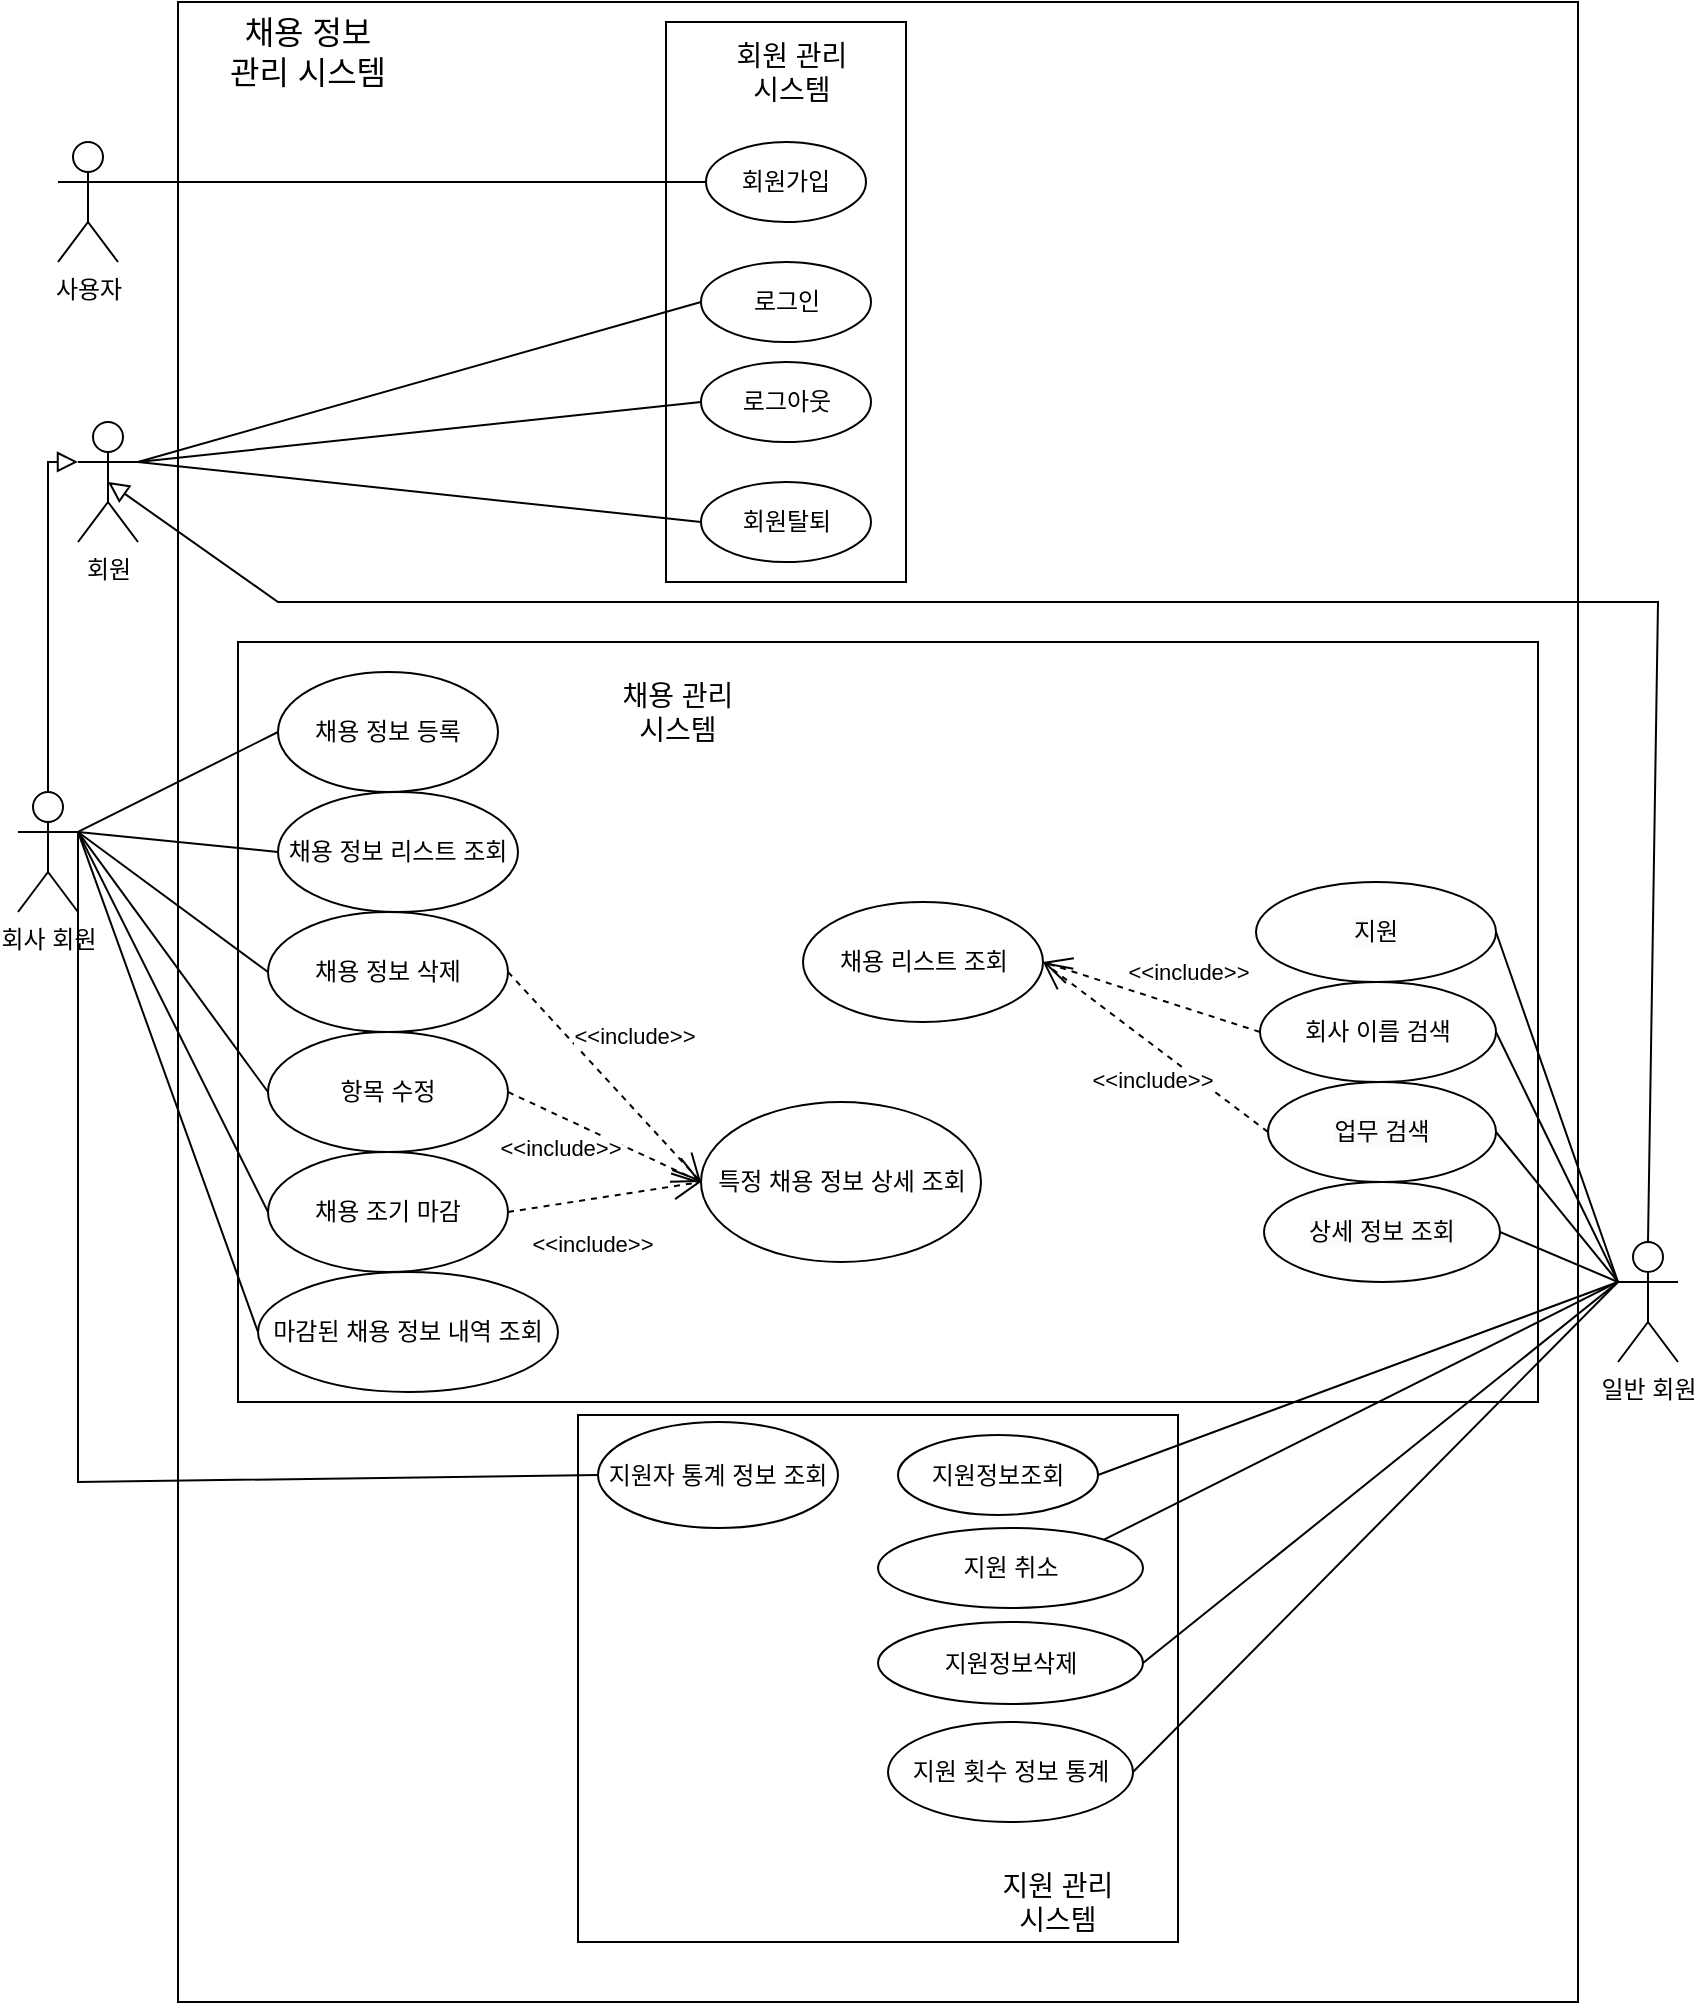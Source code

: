 <mxfile version="21.2.9" type="device">
  <diagram id="zkdOYTn5vW0a3zdd7zKN" name="페이지-2">
    <mxGraphModel dx="1050" dy="1742" grid="1" gridSize="10" guides="1" tooltips="1" connect="1" arrows="1" fold="1" page="1" pageScale="1" pageWidth="827" pageHeight="1169" math="0" shadow="0">
      <root>
        <mxCell id="0" />
        <mxCell id="1" parent="0" />
        <mxCell id="NG4u67nRFbZLVWhVFrk5-1" value="" style="rounded=0;whiteSpace=wrap;html=1;" parent="1" vertex="1">
          <mxGeometry x="150" y="-380" width="700" height="1000" as="geometry" />
        </mxCell>
        <mxCell id="TFM604kP1vKxrepBITnh-19" value="" style="rounded=0;whiteSpace=wrap;html=1;" parent="1" vertex="1">
          <mxGeometry x="350" y="326.5" width="300" height="263.5" as="geometry" />
        </mxCell>
        <mxCell id="TFM604kP1vKxrepBITnh-17" value="" style="rounded=0;whiteSpace=wrap;html=1;" parent="1" vertex="1">
          <mxGeometry x="180" y="-60" width="650" height="380" as="geometry" />
        </mxCell>
        <mxCell id="TFM604kP1vKxrepBITnh-15" value="" style="rounded=0;whiteSpace=wrap;html=1;" parent="1" vertex="1">
          <mxGeometry x="394" y="-370" width="120" height="280" as="geometry" />
        </mxCell>
        <mxCell id="FRXnbz1p3JDmP8_7-DGu-1" value="사용자" style="shape=umlActor;verticalLabelPosition=bottom;verticalAlign=top;html=1;" parent="1" vertex="1">
          <mxGeometry x="90" y="-310" width="30" height="60" as="geometry" />
        </mxCell>
        <mxCell id="FRXnbz1p3JDmP8_7-DGu-9" value="&lt;font style=&quot;font-size: 12px;&quot;&gt;회원가입&lt;/font&gt;" style="ellipse;whiteSpace=wrap;html=1;" parent="1" vertex="1">
          <mxGeometry x="414" y="-310" width="80" height="40" as="geometry" />
        </mxCell>
        <mxCell id="Z6H-5D1DCtQ5bn0lpksQ-1" value="" style="endArrow=none;html=1;rounded=0;exitX=1;exitY=0.333;exitDx=0;exitDy=0;exitPerimeter=0;entryX=0;entryY=0.5;entryDx=0;entryDy=0;" parent="1" source="FRXnbz1p3JDmP8_7-DGu-1" target="FRXnbz1p3JDmP8_7-DGu-9" edge="1">
          <mxGeometry width="50" height="50" relative="1" as="geometry">
            <mxPoint x="390" y="390" as="sourcePoint" />
            <mxPoint x="440" y="340" as="targetPoint" />
          </mxGeometry>
        </mxCell>
        <mxCell id="Z6H-5D1DCtQ5bn0lpksQ-51" value="회사 회원" style="shape=umlActor;verticalLabelPosition=bottom;verticalAlign=top;html=1;outlineConnect=0;" parent="1" vertex="1">
          <mxGeometry x="70" y="15" width="30" height="60" as="geometry" />
        </mxCell>
        <mxCell id="Z6H-5D1DCtQ5bn0lpksQ-52" value="&lt;font style=&quot;font-size: 12px;&quot;&gt;채용 정보 등록&lt;/font&gt;" style="ellipse;whiteSpace=wrap;html=1;" parent="1" vertex="1">
          <mxGeometry x="200" y="-45" width="110" height="60" as="geometry" />
        </mxCell>
        <mxCell id="Z6H-5D1DCtQ5bn0lpksQ-53" value="&lt;font style=&quot;font-size: 12px;&quot;&gt;특정 채용 정보 상세 조회&lt;/font&gt;" style="ellipse;whiteSpace=wrap;html=1;" parent="1" vertex="1">
          <mxGeometry x="411.5" y="170" width="140" height="80" as="geometry" />
        </mxCell>
        <mxCell id="Z6H-5D1DCtQ5bn0lpksQ-54" value="&lt;font style=&quot;font-size: 12px;&quot;&gt;마감된 채용 정보 내역 조회&lt;/font&gt;" style="ellipse;whiteSpace=wrap;html=1;" parent="1" vertex="1">
          <mxGeometry x="190" y="255" width="150" height="60" as="geometry" />
        </mxCell>
        <mxCell id="Z6H-5D1DCtQ5bn0lpksQ-55" value="" style="endArrow=none;html=1;rounded=0;entryX=0;entryY=0.5;entryDx=0;entryDy=0;exitX=1;exitY=0.333;exitDx=0;exitDy=0;exitPerimeter=0;" parent="1" source="Z6H-5D1DCtQ5bn0lpksQ-51" target="Z6H-5D1DCtQ5bn0lpksQ-52" edge="1">
          <mxGeometry width="50" height="50" relative="1" as="geometry">
            <mxPoint x="130" y="210" as="sourcePoint" />
            <mxPoint x="160" y="160" as="targetPoint" />
          </mxGeometry>
        </mxCell>
        <mxCell id="Z6H-5D1DCtQ5bn0lpksQ-56" value="" style="endArrow=none;html=1;rounded=0;entryX=0;entryY=0.5;entryDx=0;entryDy=0;exitX=1;exitY=0.333;exitDx=0;exitDy=0;exitPerimeter=0;" parent="1" source="Z6H-5D1DCtQ5bn0lpksQ-51" target="Z6H-5D1DCtQ5bn0lpksQ-54" edge="1">
          <mxGeometry width="50" height="50" relative="1" as="geometry">
            <mxPoint x="140" y="240" as="sourcePoint" />
            <mxPoint x="200" y="190" as="targetPoint" />
          </mxGeometry>
        </mxCell>
        <mxCell id="Z6H-5D1DCtQ5bn0lpksQ-57" value="&lt;font style=&quot;font-size: 12px;&quot;&gt;채용 정보 리스트 조회&lt;/font&gt;" style="ellipse;whiteSpace=wrap;html=1;" parent="1" vertex="1">
          <mxGeometry x="200" y="15" width="120" height="60" as="geometry" />
        </mxCell>
        <mxCell id="Z6H-5D1DCtQ5bn0lpksQ-58" value="&amp;lt;&amp;lt;include&amp;gt;&amp;gt;" style="endArrow=open;endSize=12;dashed=1;html=1;rounded=0;exitX=1;exitY=0.5;exitDx=0;exitDy=0;entryX=0;entryY=0.5;entryDx=0;entryDy=0;" parent="1" source="Z6H-5D1DCtQ5bn0lpksQ-61" target="Z6H-5D1DCtQ5bn0lpksQ-53" edge="1">
          <mxGeometry x="-0.065" y="25" width="160" relative="1" as="geometry">
            <mxPoint x="390" y="310" as="sourcePoint" />
            <mxPoint x="320" y="290" as="targetPoint" />
            <mxPoint as="offset" />
          </mxGeometry>
        </mxCell>
        <mxCell id="Z6H-5D1DCtQ5bn0lpksQ-59" value="" style="endArrow=none;html=1;rounded=0;exitX=1;exitY=0.333;exitDx=0;exitDy=0;exitPerimeter=0;entryX=0;entryY=0.5;entryDx=0;entryDy=0;" parent="1" source="Z6H-5D1DCtQ5bn0lpksQ-51" target="Z6H-5D1DCtQ5bn0lpksQ-57" edge="1">
          <mxGeometry width="50" height="50" relative="1" as="geometry">
            <mxPoint x="120" y="220" as="sourcePoint" />
            <mxPoint x="190" y="200" as="targetPoint" />
          </mxGeometry>
        </mxCell>
        <mxCell id="Z6H-5D1DCtQ5bn0lpksQ-60" value="&lt;font style=&quot;font-size: 12px;&quot;&gt;항목 수정&lt;/font&gt;" style="ellipse;whiteSpace=wrap;html=1;" parent="1" vertex="1">
          <mxGeometry x="195" y="135" width="120" height="60" as="geometry" />
        </mxCell>
        <mxCell id="Z6H-5D1DCtQ5bn0lpksQ-61" value="&lt;font style=&quot;font-size: 12px;&quot;&gt;채용 정보 삭제&lt;/font&gt;" style="ellipse;whiteSpace=wrap;html=1;" parent="1" vertex="1">
          <mxGeometry x="195" y="75" width="120" height="60" as="geometry" />
        </mxCell>
        <mxCell id="Z6H-5D1DCtQ5bn0lpksQ-62" value="&lt;font style=&quot;font-size: 12px;&quot;&gt;채용 조기 마감&lt;/font&gt;" style="ellipse;whiteSpace=wrap;html=1;" parent="1" vertex="1">
          <mxGeometry x="195" y="195" width="120" height="60" as="geometry" />
        </mxCell>
        <mxCell id="Z6H-5D1DCtQ5bn0lpksQ-63" value="&amp;lt;&amp;lt;include&amp;gt;&amp;gt;" style="endArrow=open;endSize=12;dashed=1;html=1;rounded=0;exitX=1;exitY=0.5;exitDx=0;exitDy=0;entryX=0;entryY=0.5;entryDx=0;entryDy=0;" parent="1" source="Z6H-5D1DCtQ5bn0lpksQ-60" target="Z6H-5D1DCtQ5bn0lpksQ-53" edge="1">
          <mxGeometry x="-0.333" y="-14" width="160" relative="1" as="geometry">
            <mxPoint x="315" y="330" as="sourcePoint" />
            <mxPoint x="510" y="460" as="targetPoint" />
            <mxPoint as="offset" />
          </mxGeometry>
        </mxCell>
        <mxCell id="Z6H-5D1DCtQ5bn0lpksQ-64" value="&amp;lt;&amp;lt;include&amp;gt;&amp;gt;" style="endArrow=open;endSize=12;dashed=1;html=1;rounded=0;exitX=1;exitY=0.5;exitDx=0;exitDy=0;entryX=0;entryY=0.5;entryDx=0;entryDy=0;" parent="1" source="Z6H-5D1DCtQ5bn0lpksQ-62" target="Z6H-5D1DCtQ5bn0lpksQ-53" edge="1">
          <mxGeometry x="-0.195" y="-22" width="160" relative="1" as="geometry">
            <mxPoint x="325" y="340" as="sourcePoint" />
            <mxPoint x="520" y="470" as="targetPoint" />
            <mxPoint as="offset" />
          </mxGeometry>
        </mxCell>
        <mxCell id="Z6H-5D1DCtQ5bn0lpksQ-65" value="" style="endArrow=none;html=1;rounded=0;entryX=0;entryY=0.5;entryDx=0;entryDy=0;exitX=1;exitY=0.333;exitDx=0;exitDy=0;exitPerimeter=0;" parent="1" source="Z6H-5D1DCtQ5bn0lpksQ-51" target="Z6H-5D1DCtQ5bn0lpksQ-61" edge="1">
          <mxGeometry width="50" height="50" relative="1" as="geometry">
            <mxPoint x="100" y="280" as="sourcePoint" />
            <mxPoint x="470" y="360" as="targetPoint" />
          </mxGeometry>
        </mxCell>
        <mxCell id="Z6H-5D1DCtQ5bn0lpksQ-66" value="" style="endArrow=none;html=1;rounded=0;entryX=0;entryY=0.5;entryDx=0;entryDy=0;exitX=1;exitY=0.333;exitDx=0;exitDy=0;exitPerimeter=0;" parent="1" source="Z6H-5D1DCtQ5bn0lpksQ-51" target="Z6H-5D1DCtQ5bn0lpksQ-60" edge="1">
          <mxGeometry width="50" height="50" relative="1" as="geometry">
            <mxPoint x="100" y="280" as="sourcePoint" />
            <mxPoint x="470" y="360" as="targetPoint" />
          </mxGeometry>
        </mxCell>
        <mxCell id="Z6H-5D1DCtQ5bn0lpksQ-67" value="" style="endArrow=none;html=1;rounded=0;entryX=0;entryY=0.5;entryDx=0;entryDy=0;exitX=1;exitY=0.333;exitDx=0;exitDy=0;exitPerimeter=0;" parent="1" source="Z6H-5D1DCtQ5bn0lpksQ-51" target="Z6H-5D1DCtQ5bn0lpksQ-62" edge="1">
          <mxGeometry width="50" height="50" relative="1" as="geometry">
            <mxPoint x="100" y="280" as="sourcePoint" />
            <mxPoint x="470" y="360" as="targetPoint" />
          </mxGeometry>
        </mxCell>
        <mxCell id="Z6H-5D1DCtQ5bn0lpksQ-70" value="일반 회원" style="shape=umlActor;verticalLabelPosition=bottom;verticalAlign=top;html=1;outlineConnect=0;" parent="1" vertex="1">
          <mxGeometry x="870" y="240" width="30" height="60" as="geometry" />
        </mxCell>
        <mxCell id="Z6H-5D1DCtQ5bn0lpksQ-71" value="&lt;span style=&quot;color: rgb(0, 0, 0); font-family: Helvetica; font-style: normal; font-variant-ligatures: normal; font-variant-caps: normal; font-weight: 400; letter-spacing: normal; orphans: 2; text-align: center; text-indent: 0px; text-transform: none; widows: 2; word-spacing: 0px; -webkit-text-stroke-width: 0px; background-color: rgb(251, 251, 251); text-decoration-thickness: initial; text-decoration-style: initial; text-decoration-color: initial; float: none; display: inline !important;&quot;&gt;&lt;font style=&quot;font-size: 12px;&quot;&gt;업무 검색&lt;/font&gt;&lt;/span&gt;" style="ellipse;whiteSpace=wrap;html=1;" parent="1" vertex="1">
          <mxGeometry x="695" y="160" width="114" height="50" as="geometry" />
        </mxCell>
        <mxCell id="Z6H-5D1DCtQ5bn0lpksQ-72" value="&lt;span style=&quot;color: rgb(0, 0, 0); font-family: Helvetica; font-style: normal; font-variant-ligatures: normal; font-variant-caps: normal; font-weight: 400; letter-spacing: normal; orphans: 2; text-align: center; text-indent: 0px; text-transform: none; widows: 2; word-spacing: 0px; -webkit-text-stroke-width: 0px; background-color: rgb(251, 251, 251); text-decoration-thickness: initial; text-decoration-style: initial; text-decoration-color: initial; float: none; display: inline !important;&quot;&gt;&lt;font style=&quot;font-size: 12px;&quot;&gt;상세 정보 조회&lt;/font&gt;&lt;/span&gt;" style="ellipse;whiteSpace=wrap;html=1;" parent="1" vertex="1">
          <mxGeometry x="693" y="210" width="118" height="50" as="geometry" />
        </mxCell>
        <mxCell id="Z6H-5D1DCtQ5bn0lpksQ-73" value="&lt;font style=&quot;font-size: 12px;&quot;&gt;회사 이름 검색&lt;/font&gt;" style="ellipse;whiteSpace=wrap;html=1;" parent="1" vertex="1">
          <mxGeometry x="691" y="110" width="118" height="50" as="geometry" />
        </mxCell>
        <mxCell id="Z6H-5D1DCtQ5bn0lpksQ-74" value="" style="endArrow=none;html=1;rounded=0;entryX=1;entryY=0.5;entryDx=0;entryDy=0;exitX=0;exitY=0.333;exitDx=0;exitDy=0;exitPerimeter=0;" parent="1" source="Z6H-5D1DCtQ5bn0lpksQ-70" target="Z6H-5D1DCtQ5bn0lpksQ-73" edge="1">
          <mxGeometry width="50" height="50" relative="1" as="geometry">
            <mxPoint x="460" y="580" as="sourcePoint" />
            <mxPoint x="510" y="530" as="targetPoint" />
          </mxGeometry>
        </mxCell>
        <mxCell id="Z6H-5D1DCtQ5bn0lpksQ-75" value="" style="endArrow=none;html=1;rounded=0;entryX=1;entryY=0.5;entryDx=0;entryDy=0;exitX=0;exitY=0.333;exitDx=0;exitDy=0;exitPerimeter=0;" parent="1" source="Z6H-5D1DCtQ5bn0lpksQ-70" target="Z6H-5D1DCtQ5bn0lpksQ-71" edge="1">
          <mxGeometry width="50" height="50" relative="1" as="geometry">
            <mxPoint x="460" y="580" as="sourcePoint" />
            <mxPoint x="880" y="420" as="targetPoint" />
          </mxGeometry>
        </mxCell>
        <mxCell id="Z6H-5D1DCtQ5bn0lpksQ-76" value="" style="endArrow=none;html=1;rounded=0;exitX=0;exitY=0.333;exitDx=0;exitDy=0;exitPerimeter=0;entryX=1;entryY=0.5;entryDx=0;entryDy=0;" parent="1" source="Z6H-5D1DCtQ5bn0lpksQ-70" target="Z6H-5D1DCtQ5bn0lpksQ-72" edge="1">
          <mxGeometry width="50" height="50" relative="1" as="geometry">
            <mxPoint x="470" y="580" as="sourcePoint" />
            <mxPoint x="890" y="430" as="targetPoint" />
          </mxGeometry>
        </mxCell>
        <mxCell id="Z6H-5D1DCtQ5bn0lpksQ-77" value="&lt;span style=&quot;color: rgb(0, 0, 0); font-family: Helvetica; font-style: normal; font-variant-ligatures: normal; font-variant-caps: normal; font-weight: 400; letter-spacing: normal; orphans: 2; text-align: center; text-indent: 0px; text-transform: none; widows: 2; word-spacing: 0px; -webkit-text-stroke-width: 0px; background-color: rgb(251, 251, 251); text-decoration-thickness: initial; text-decoration-style: initial; text-decoration-color: initial; float: none; display: inline !important;&quot;&gt;&lt;font style=&quot;font-size: 12px;&quot;&gt;지원&lt;/font&gt;&lt;/span&gt;" style="ellipse;whiteSpace=wrap;html=1;" parent="1" vertex="1">
          <mxGeometry x="689" y="60" width="120" height="50" as="geometry" />
        </mxCell>
        <mxCell id="Z6H-5D1DCtQ5bn0lpksQ-78" value="" style="endArrow=none;html=1;rounded=0;entryX=1;entryY=0.5;entryDx=0;entryDy=0;exitX=0;exitY=0.333;exitDx=0;exitDy=0;exitPerimeter=0;" parent="1" source="Z6H-5D1DCtQ5bn0lpksQ-70" target="Z6H-5D1DCtQ5bn0lpksQ-77" edge="1">
          <mxGeometry width="50" height="50" relative="1" as="geometry">
            <mxPoint x="465" y="580" as="sourcePoint" />
            <mxPoint x="885" y="570" as="targetPoint" />
          </mxGeometry>
        </mxCell>
        <mxCell id="Z6H-5D1DCtQ5bn0lpksQ-81" value="&lt;font style=&quot;font-size: 12px;&quot;&gt;채용 리스트 조회&lt;/font&gt;" style="ellipse;whiteSpace=wrap;html=1;" parent="1" vertex="1">
          <mxGeometry x="462.5" y="70" width="120" height="60" as="geometry" />
        </mxCell>
        <mxCell id="Z6H-5D1DCtQ5bn0lpksQ-85" value="&amp;lt;&amp;lt;include&amp;gt;&amp;gt;" style="endArrow=open;endSize=12;dashed=1;html=1;rounded=0;exitX=0;exitY=0.5;exitDx=0;exitDy=0;entryX=1;entryY=0.5;entryDx=0;entryDy=0;" parent="1" source="Z6H-5D1DCtQ5bn0lpksQ-73" target="Z6H-5D1DCtQ5bn0lpksQ-81" edge="1">
          <mxGeometry x="-0.233" y="-17" width="160" relative="1" as="geometry">
            <mxPoint x="515" y="250" as="sourcePoint" />
            <mxPoint x="620" y="310" as="targetPoint" />
            <mxPoint as="offset" />
          </mxGeometry>
        </mxCell>
        <mxCell id="Z6H-5D1DCtQ5bn0lpksQ-86" value="&amp;lt;&amp;lt;include&amp;gt;&amp;gt;" style="endArrow=open;endSize=12;dashed=1;html=1;rounded=0;exitX=0;exitY=0.5;exitDx=0;exitDy=0;entryX=1;entryY=0.5;entryDx=0;entryDy=0;" parent="1" source="Z6H-5D1DCtQ5bn0lpksQ-71" target="Z6H-5D1DCtQ5bn0lpksQ-81" edge="1">
          <mxGeometry x="-0.136" y="13" width="160" relative="1" as="geometry">
            <mxPoint x="525" y="260" as="sourcePoint" />
            <mxPoint x="630" y="320" as="targetPoint" />
            <mxPoint x="-1" as="offset" />
          </mxGeometry>
        </mxCell>
        <mxCell id="Z6H-5D1DCtQ5bn0lpksQ-93" value="지원정보조회" style="ellipse;whiteSpace=wrap;html=1;" parent="1" vertex="1">
          <mxGeometry x="510" y="336.5" width="100" height="40" as="geometry" />
        </mxCell>
        <mxCell id="Z6H-5D1DCtQ5bn0lpksQ-94" value="" style="endArrow=none;html=1;rounded=0;entryX=1;entryY=0.5;entryDx=0;entryDy=0;exitX=0;exitY=0.333;exitDx=0;exitDy=0;exitPerimeter=0;" parent="1" source="Z6H-5D1DCtQ5bn0lpksQ-70" target="Z6H-5D1DCtQ5bn0lpksQ-93" edge="1">
          <mxGeometry width="50" height="50" relative="1" as="geometry">
            <mxPoint x="270" y="530" as="sourcePoint" />
            <mxPoint x="650" y="560" as="targetPoint" />
          </mxGeometry>
        </mxCell>
        <mxCell id="Z6H-5D1DCtQ5bn0lpksQ-95" value="" style="endArrow=none;html=1;rounded=0;entryX=1;entryY=0.5;entryDx=0;entryDy=0;exitX=0;exitY=0.333;exitDx=0;exitDy=0;exitPerimeter=0;" parent="1" source="Z6H-5D1DCtQ5bn0lpksQ-70" target="Z6H-5D1DCtQ5bn0lpksQ-102" edge="1">
          <mxGeometry width="50" height="50" relative="1" as="geometry">
            <mxPoint x="270" y="530" as="sourcePoint" />
            <mxPoint x="490" y="533" as="targetPoint" />
          </mxGeometry>
        </mxCell>
        <mxCell id="Z6H-5D1DCtQ5bn0lpksQ-98" value="지원 취소" style="ellipse;whiteSpace=wrap;html=1;" parent="1" vertex="1">
          <mxGeometry x="500" y="383" width="132.5" height="40" as="geometry" />
        </mxCell>
        <mxCell id="Z6H-5D1DCtQ5bn0lpksQ-101" value="지원 횟수 정보 통계" style="ellipse;whiteSpace=wrap;html=1;" parent="1" vertex="1">
          <mxGeometry x="505" y="480" width="122.5" height="50" as="geometry" />
        </mxCell>
        <mxCell id="Z6H-5D1DCtQ5bn0lpksQ-102" value="지원정보삭제" style="ellipse;whiteSpace=wrap;html=1;" parent="1" vertex="1">
          <mxGeometry x="500" y="430" width="132.5" height="41" as="geometry" />
        </mxCell>
        <mxCell id="Z6H-5D1DCtQ5bn0lpksQ-105" value="" style="endArrow=none;html=1;rounded=0;exitX=0;exitY=0.333;exitDx=0;exitDy=0;exitPerimeter=0;entryX=1;entryY=0.5;entryDx=0;entryDy=0;" parent="1" source="Z6H-5D1DCtQ5bn0lpksQ-70" target="Z6H-5D1DCtQ5bn0lpksQ-101" edge="1">
          <mxGeometry width="50" height="50" relative="1" as="geometry">
            <mxPoint x="570" y="640" as="sourcePoint" />
            <mxPoint x="620" y="590" as="targetPoint" />
          </mxGeometry>
        </mxCell>
        <mxCell id="Z6H-5D1DCtQ5bn0lpksQ-107" value="" style="endArrow=none;html=1;rounded=0;entryX=1;entryY=0;entryDx=0;entryDy=0;exitX=0;exitY=0.333;exitDx=0;exitDy=0;exitPerimeter=0;" parent="1" source="Z6H-5D1DCtQ5bn0lpksQ-70" target="Z6H-5D1DCtQ5bn0lpksQ-98" edge="1">
          <mxGeometry width="50" height="50" relative="1" as="geometry">
            <mxPoint x="260" y="520" as="sourcePoint" />
            <mxPoint x="530" y="590" as="targetPoint" />
          </mxGeometry>
        </mxCell>
        <mxCell id="Z6H-5D1DCtQ5bn0lpksQ-117" value="지원자 통계 정보 조회" style="ellipse;whiteSpace=wrap;html=1;" parent="1" vertex="1">
          <mxGeometry x="360" y="330" width="120" height="53" as="geometry" />
        </mxCell>
        <mxCell id="Z6H-5D1DCtQ5bn0lpksQ-118" value="" style="endArrow=none;html=1;rounded=0;exitX=1;exitY=0.333;exitDx=0;exitDy=0;exitPerimeter=0;entryX=0;entryY=0.5;entryDx=0;entryDy=0;" parent="1" source="Z6H-5D1DCtQ5bn0lpksQ-51" target="Z6H-5D1DCtQ5bn0lpksQ-117" edge="1">
          <mxGeometry width="50" height="50" relative="1" as="geometry">
            <mxPoint x="300" y="460" as="sourcePoint" />
            <mxPoint x="85" y="550" as="targetPoint" />
            <Array as="points">
              <mxPoint x="100" y="360" />
            </Array>
          </mxGeometry>
        </mxCell>
        <mxCell id="TFM604kP1vKxrepBITnh-2" value="회원" style="shape=umlActor;verticalLabelPosition=bottom;verticalAlign=top;html=1;" parent="1" vertex="1">
          <mxGeometry x="100" y="-170" width="30" height="60" as="geometry" />
        </mxCell>
        <mxCell id="TFM604kP1vKxrepBITnh-4" value="" style="endArrow=block;html=1;rounded=0;align=center;verticalAlign=bottom;endFill=0;labelBackgroundColor=none;endSize=8;exitX=0.5;exitY=0;exitDx=0;exitDy=0;exitPerimeter=0;entryX=0;entryY=0.333;entryDx=0;entryDy=0;entryPerimeter=0;" parent="1" source="Z6H-5D1DCtQ5bn0lpksQ-51" target="TFM604kP1vKxrepBITnh-2" edge="1">
          <mxGeometry x="1" y="142" relative="1" as="geometry">
            <mxPoint x="50" y="370" as="sourcePoint" />
            <mxPoint x="90" y="-100" as="targetPoint" />
            <mxPoint x="110" y="52" as="offset" />
            <Array as="points">
              <mxPoint x="85" y="-150" />
            </Array>
          </mxGeometry>
        </mxCell>
        <mxCell id="TFM604kP1vKxrepBITnh-6" value="" style="endArrow=block;html=1;rounded=0;align=center;verticalAlign=bottom;endFill=0;labelBackgroundColor=none;endSize=8;exitX=0.5;exitY=0;exitDx=0;exitDy=0;exitPerimeter=0;entryX=0.5;entryY=0.5;entryDx=0;entryDy=0;entryPerimeter=0;" parent="1" source="Z6H-5D1DCtQ5bn0lpksQ-70" target="TFM604kP1vKxrepBITnh-2" edge="1">
          <mxGeometry x="1" y="142" relative="1" as="geometry">
            <mxPoint x="95" y="270" as="sourcePoint" />
            <mxPoint x="290" y="-140" as="targetPoint" />
            <mxPoint x="110" y="52" as="offset" />
            <Array as="points">
              <mxPoint x="890" y="-80" />
              <mxPoint x="200" y="-80" />
            </Array>
          </mxGeometry>
        </mxCell>
        <mxCell id="TFM604kP1vKxrepBITnh-7" value="" style="endArrow=none;html=1;rounded=0;exitX=1;exitY=0.333;exitDx=0;exitDy=0;exitPerimeter=0;entryX=0;entryY=0.5;entryDx=0;entryDy=0;" parent="1" source="TFM604kP1vKxrepBITnh-2" target="TFM604kP1vKxrepBITnh-9" edge="1">
          <mxGeometry width="50" height="50" relative="1" as="geometry">
            <mxPoint x="340" y="-150" as="sourcePoint" />
            <mxPoint x="410" y="-220" as="targetPoint" />
          </mxGeometry>
        </mxCell>
        <mxCell id="TFM604kP1vKxrepBITnh-9" value="로그인" style="ellipse;whiteSpace=wrap;html=1;" parent="1" vertex="1">
          <mxGeometry x="411.5" y="-250" width="85" height="40" as="geometry" />
        </mxCell>
        <mxCell id="TFM604kP1vKxrepBITnh-10" value="로그아웃" style="ellipse;whiteSpace=wrap;html=1;" parent="1" vertex="1">
          <mxGeometry x="411.5" y="-200" width="85" height="40" as="geometry" />
        </mxCell>
        <mxCell id="TFM604kP1vKxrepBITnh-11" value="회원탈퇴" style="ellipse;whiteSpace=wrap;html=1;" parent="1" vertex="1">
          <mxGeometry x="411.5" y="-140" width="85" height="40" as="geometry" />
        </mxCell>
        <mxCell id="TFM604kP1vKxrepBITnh-12" value="" style="endArrow=none;html=1;rounded=0;exitX=1;exitY=0.333;exitDx=0;exitDy=0;exitPerimeter=0;entryX=0;entryY=0.5;entryDx=0;entryDy=0;" parent="1" source="TFM604kP1vKxrepBITnh-2" target="TFM604kP1vKxrepBITnh-10" edge="1">
          <mxGeometry width="50" height="50" relative="1" as="geometry">
            <mxPoint x="320" y="-140" as="sourcePoint" />
            <mxPoint x="422" y="-220" as="targetPoint" />
          </mxGeometry>
        </mxCell>
        <mxCell id="TFM604kP1vKxrepBITnh-13" value="" style="endArrow=none;html=1;rounded=0;exitX=1;exitY=0.333;exitDx=0;exitDy=0;exitPerimeter=0;entryX=0;entryY=0.5;entryDx=0;entryDy=0;" parent="1" source="TFM604kP1vKxrepBITnh-2" target="TFM604kP1vKxrepBITnh-11" edge="1">
          <mxGeometry width="50" height="50" relative="1" as="geometry">
            <mxPoint x="330" y="-130" as="sourcePoint" />
            <mxPoint x="432" y="-210" as="targetPoint" />
          </mxGeometry>
        </mxCell>
        <mxCell id="TFM604kP1vKxrepBITnh-16" value="&lt;font style=&quot;font-size: 14px;&quot;&gt;회원 관리 시스템&lt;/font&gt;" style="text;html=1;strokeColor=none;fillColor=none;align=center;verticalAlign=middle;whiteSpace=wrap;rounded=0;" parent="1" vertex="1">
          <mxGeometry x="424" y="-360" width="66" height="30" as="geometry" />
        </mxCell>
        <mxCell id="TFM604kP1vKxrepBITnh-18" value="&lt;font style=&quot;font-size: 14px;&quot;&gt;채용 관리 &lt;br&gt;시스템&lt;/font&gt;" style="text;html=1;strokeColor=none;fillColor=none;align=center;verticalAlign=middle;whiteSpace=wrap;rounded=0;" parent="1" vertex="1">
          <mxGeometry x="350" y="-40" width="100" height="30" as="geometry" />
        </mxCell>
        <mxCell id="TFM604kP1vKxrepBITnh-20" value="&lt;font style=&quot;font-size: 14px;&quot;&gt;지원 관리 &lt;br&gt;시스템&lt;/font&gt;" style="text;html=1;strokeColor=none;fillColor=none;align=center;verticalAlign=middle;whiteSpace=wrap;rounded=0;" parent="1" vertex="1">
          <mxGeometry x="546.5" y="555" width="86" height="30" as="geometry" />
        </mxCell>
        <mxCell id="NG4u67nRFbZLVWhVFrk5-2" value="&lt;font style=&quot;font-size: 16px;&quot;&gt;채용 정보 &lt;br&gt;관리 시스템&lt;/font&gt;" style="text;html=1;strokeColor=none;fillColor=none;align=center;verticalAlign=middle;whiteSpace=wrap;rounded=0;" parent="1" vertex="1">
          <mxGeometry x="160" y="-370" width="110" height="30" as="geometry" />
        </mxCell>
        <mxCell id="NG4u67nRFbZLVWhVFrk5-7" value="" style="endArrow=classic;html=1;rounded=0;" parent="1" source="TFM604kP1vKxrepBITnh-19" edge="1">
          <mxGeometry width="50" height="50" relative="1" as="geometry">
            <mxPoint x="600" y="570" as="sourcePoint" />
            <mxPoint x="650" y="520" as="targetPoint" />
          </mxGeometry>
        </mxCell>
        <mxCell id="NG4u67nRFbZLVWhVFrk5-9" style="edgeStyle=orthogonalEdgeStyle;rounded=0;orthogonalLoop=1;jettySize=auto;html=1;exitX=0.5;exitY=1;exitDx=0;exitDy=0;" parent="1" source="TFM604kP1vKxrepBITnh-19" target="TFM604kP1vKxrepBITnh-19" edge="1">
          <mxGeometry relative="1" as="geometry" />
        </mxCell>
      </root>
    </mxGraphModel>
  </diagram>
</mxfile>
